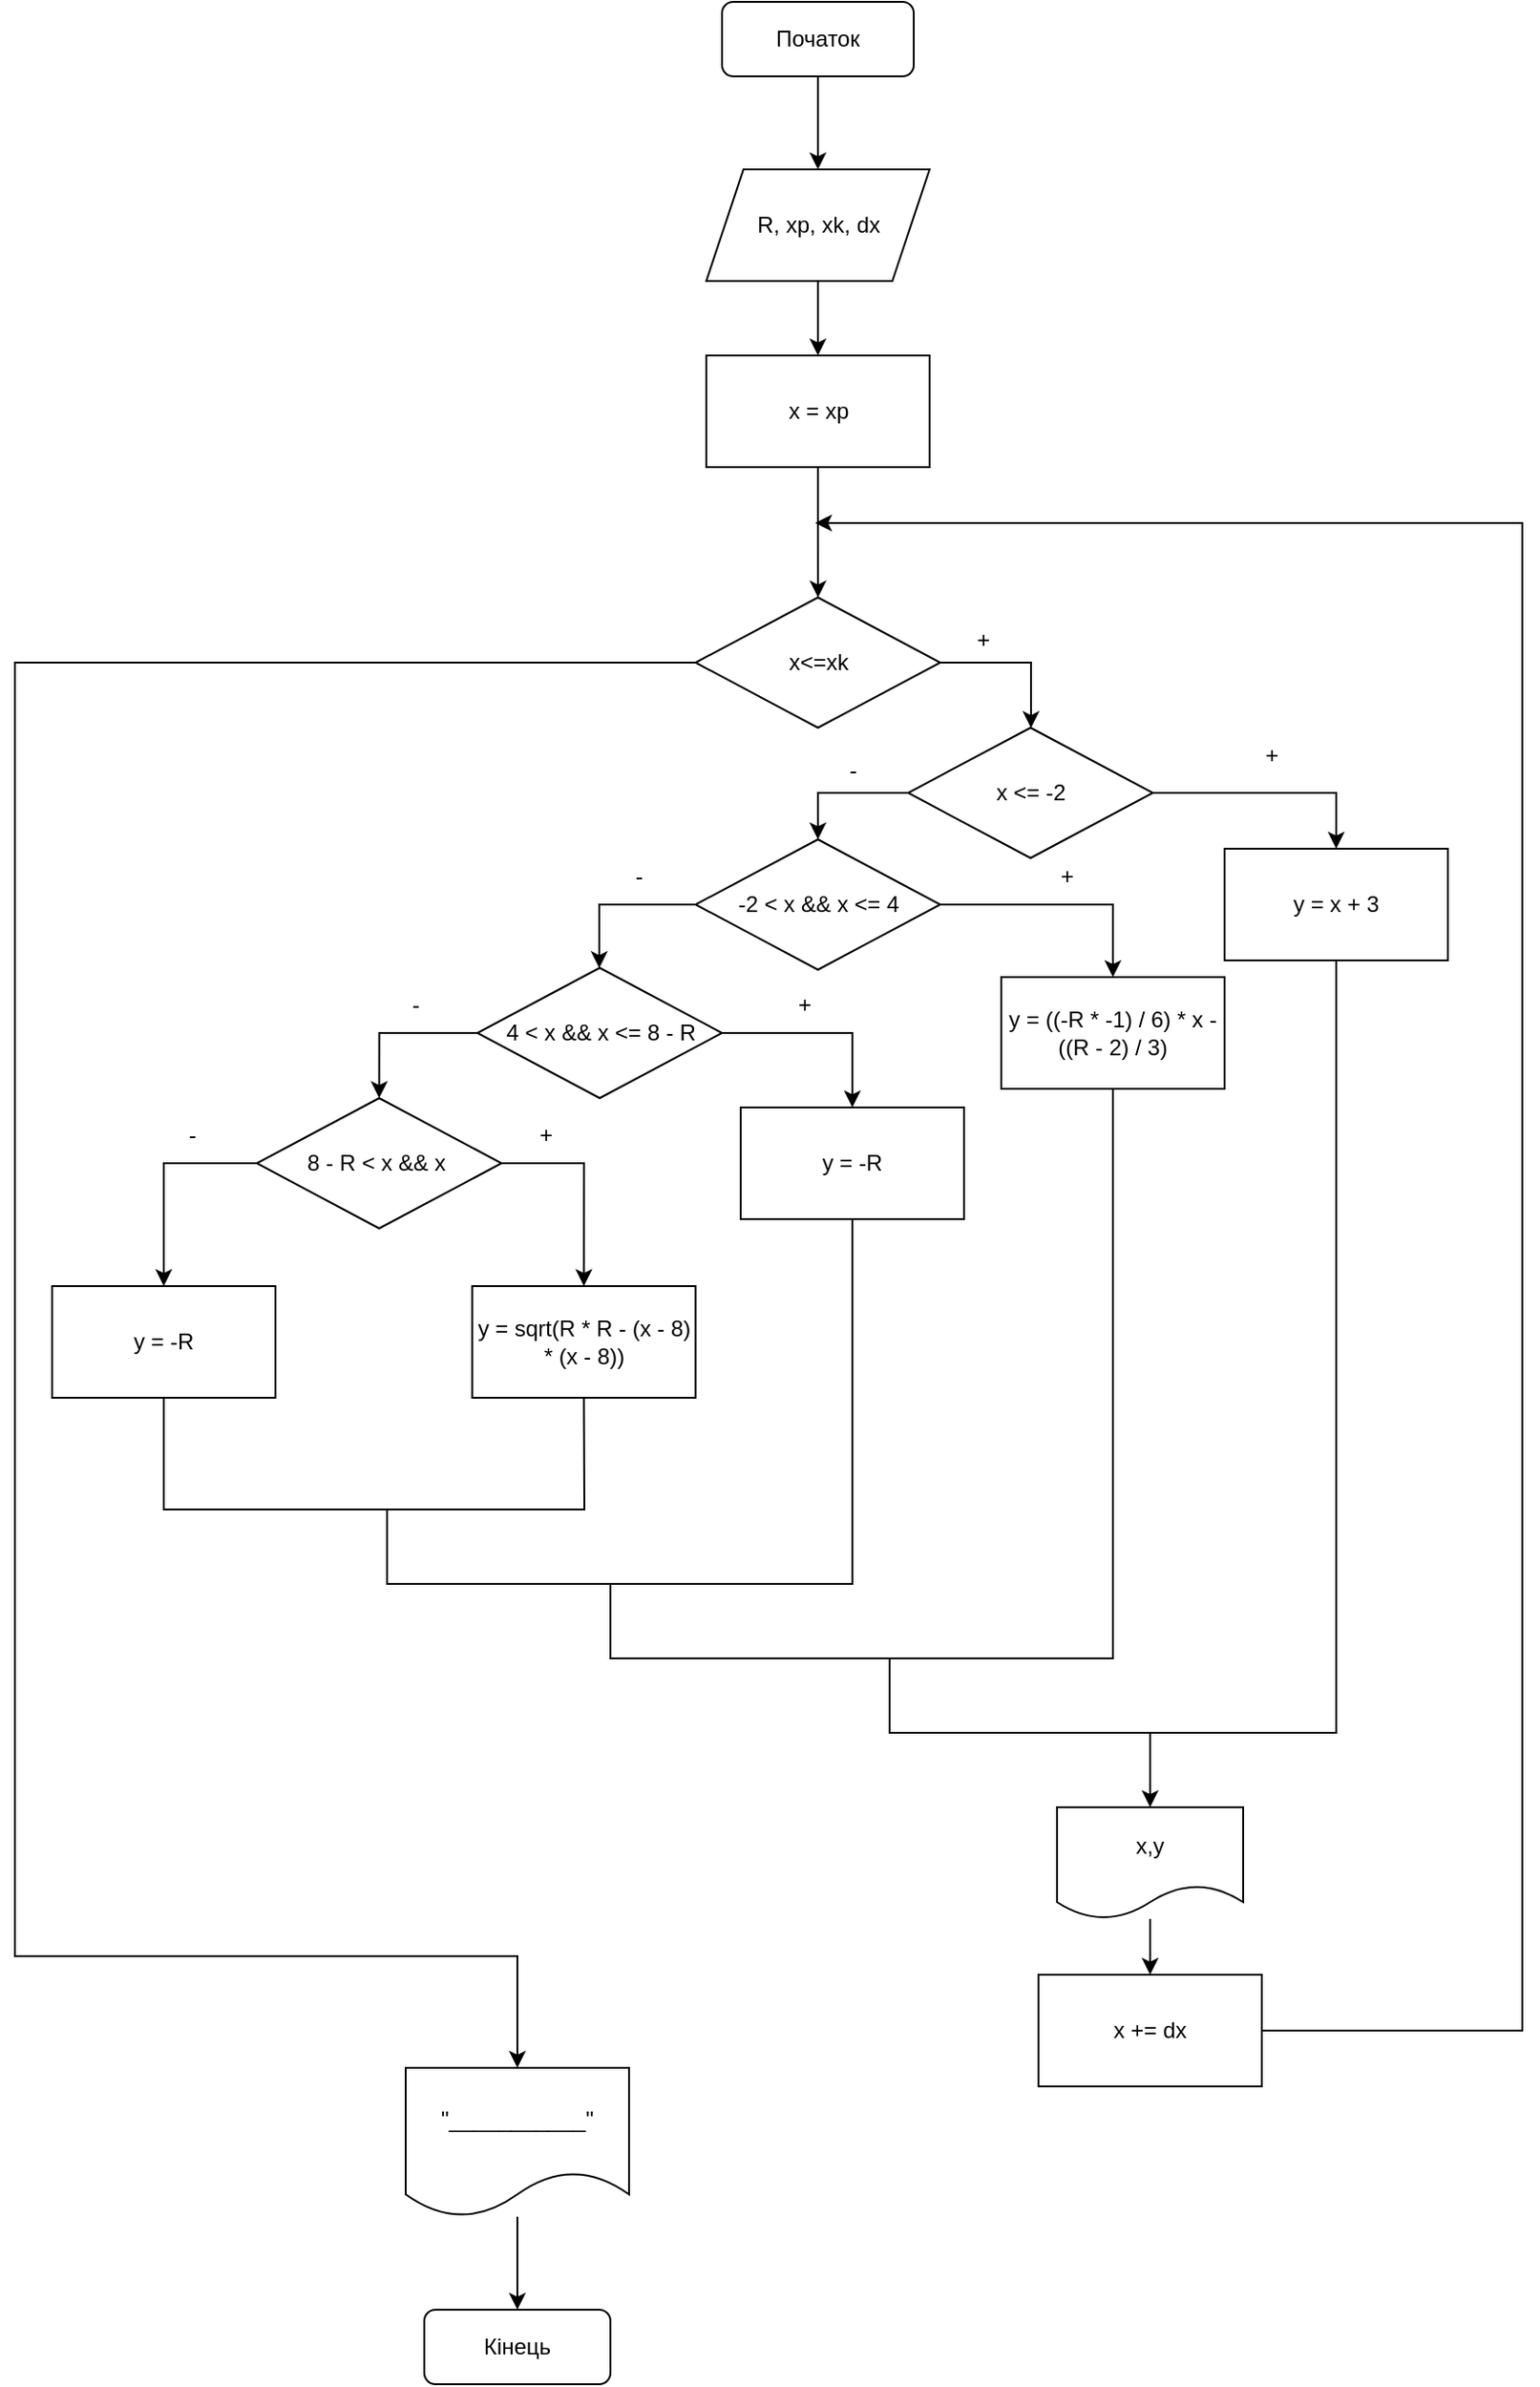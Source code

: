 <mxfile version="24.7.16">
  <diagram name="Сторінка-1" id="HWvusrkNrKHYag5J1fj5">
    <mxGraphModel dx="1980" dy="949" grid="1" gridSize="10" guides="1" tooltips="1" connect="1" arrows="1" fold="1" page="1" pageScale="1" pageWidth="827" pageHeight="1169" math="0" shadow="0">
      <root>
        <mxCell id="0" />
        <mxCell id="1" parent="0" />
        <mxCell id="_Qia8px2sYstyzCHap7Y-3" value="" style="edgeStyle=orthogonalEdgeStyle;rounded=0;orthogonalLoop=1;jettySize=auto;html=1;" edge="1" parent="1" source="_Qia8px2sYstyzCHap7Y-1" target="_Qia8px2sYstyzCHap7Y-2">
          <mxGeometry relative="1" as="geometry" />
        </mxCell>
        <mxCell id="_Qia8px2sYstyzCHap7Y-1" value="Початок" style="rounded=1;whiteSpace=wrap;html=1;" vertex="1" parent="1">
          <mxGeometry x="370" y="30" width="103" height="40" as="geometry" />
        </mxCell>
        <mxCell id="_Qia8px2sYstyzCHap7Y-5" value="" style="edgeStyle=orthogonalEdgeStyle;rounded=0;orthogonalLoop=1;jettySize=auto;html=1;" edge="1" parent="1" source="_Qia8px2sYstyzCHap7Y-2" target="_Qia8px2sYstyzCHap7Y-4">
          <mxGeometry relative="1" as="geometry" />
        </mxCell>
        <mxCell id="_Qia8px2sYstyzCHap7Y-2" value="R, xp, xk, dx" style="shape=parallelogram;perimeter=parallelogramPerimeter;whiteSpace=wrap;html=1;fixedSize=1;" vertex="1" parent="1">
          <mxGeometry x="361.5" y="120" width="120" height="60" as="geometry" />
        </mxCell>
        <mxCell id="_Qia8px2sYstyzCHap7Y-7" value="" style="edgeStyle=orthogonalEdgeStyle;rounded=0;orthogonalLoop=1;jettySize=auto;html=1;" edge="1" parent="1" source="_Qia8px2sYstyzCHap7Y-4" target="_Qia8px2sYstyzCHap7Y-6">
          <mxGeometry relative="1" as="geometry" />
        </mxCell>
        <mxCell id="_Qia8px2sYstyzCHap7Y-4" value="x = xp" style="whiteSpace=wrap;html=1;" vertex="1" parent="1">
          <mxGeometry x="361.5" y="220" width="120" height="60" as="geometry" />
        </mxCell>
        <mxCell id="_Qia8px2sYstyzCHap7Y-9" value="" style="edgeStyle=orthogonalEdgeStyle;rounded=0;orthogonalLoop=1;jettySize=auto;html=1;" edge="1" parent="1" source="_Qia8px2sYstyzCHap7Y-6" target="_Qia8px2sYstyzCHap7Y-8">
          <mxGeometry relative="1" as="geometry">
            <Array as="points">
              <mxPoint x="536" y="385" />
            </Array>
          </mxGeometry>
        </mxCell>
        <mxCell id="_Qia8px2sYstyzCHap7Y-38" style="edgeStyle=orthogonalEdgeStyle;rounded=0;orthogonalLoop=1;jettySize=auto;html=1;entryX=0.5;entryY=0;entryDx=0;entryDy=0;" edge="1" parent="1" source="_Qia8px2sYstyzCHap7Y-6" target="_Qia8px2sYstyzCHap7Y-37">
          <mxGeometry relative="1" as="geometry">
            <Array as="points">
              <mxPoint x="-10" y="385" />
              <mxPoint x="-10" y="1080" />
              <mxPoint x="260" y="1080" />
            </Array>
          </mxGeometry>
        </mxCell>
        <mxCell id="_Qia8px2sYstyzCHap7Y-6" value="x&amp;lt;=xk" style="rhombus;whiteSpace=wrap;html=1;" vertex="1" parent="1">
          <mxGeometry x="355.75" y="350" width="131.5" height="70" as="geometry" />
        </mxCell>
        <mxCell id="_Qia8px2sYstyzCHap7Y-11" style="edgeStyle=orthogonalEdgeStyle;rounded=0;orthogonalLoop=1;jettySize=auto;html=1;entryX=0.5;entryY=0;entryDx=0;entryDy=0;" edge="1" parent="1" source="_Qia8px2sYstyzCHap7Y-8" target="_Qia8px2sYstyzCHap7Y-10">
          <mxGeometry relative="1" as="geometry">
            <Array as="points">
              <mxPoint x="422" y="455" />
            </Array>
          </mxGeometry>
        </mxCell>
        <mxCell id="_Qia8px2sYstyzCHap7Y-25" style="edgeStyle=orthogonalEdgeStyle;rounded=0;orthogonalLoop=1;jettySize=auto;html=1;entryX=0.5;entryY=0;entryDx=0;entryDy=0;" edge="1" parent="1" source="_Qia8px2sYstyzCHap7Y-8" target="_Qia8px2sYstyzCHap7Y-24">
          <mxGeometry relative="1" as="geometry" />
        </mxCell>
        <mxCell id="_Qia8px2sYstyzCHap7Y-8" value="x &amp;lt;= -2" style="rhombus;whiteSpace=wrap;html=1;" vertex="1" parent="1">
          <mxGeometry x="470" y="420" width="131.5" height="70" as="geometry" />
        </mxCell>
        <mxCell id="_Qia8px2sYstyzCHap7Y-13" value="" style="edgeStyle=orthogonalEdgeStyle;rounded=0;orthogonalLoop=1;jettySize=auto;html=1;" edge="1" parent="1" source="_Qia8px2sYstyzCHap7Y-10" target="_Qia8px2sYstyzCHap7Y-12">
          <mxGeometry relative="1" as="geometry">
            <Array as="points">
              <mxPoint x="304" y="515" />
            </Array>
          </mxGeometry>
        </mxCell>
        <mxCell id="_Qia8px2sYstyzCHap7Y-23" style="edgeStyle=orthogonalEdgeStyle;rounded=0;orthogonalLoop=1;jettySize=auto;html=1;entryX=0.5;entryY=0;entryDx=0;entryDy=0;" edge="1" parent="1" source="_Qia8px2sYstyzCHap7Y-10" target="_Qia8px2sYstyzCHap7Y-22">
          <mxGeometry relative="1" as="geometry" />
        </mxCell>
        <mxCell id="_Qia8px2sYstyzCHap7Y-10" value="-2 &amp;lt; x &amp;amp;&amp;amp; x &amp;lt;= 4" style="rhombus;whiteSpace=wrap;html=1;" vertex="1" parent="1">
          <mxGeometry x="355.75" y="480" width="131.5" height="70" as="geometry" />
        </mxCell>
        <mxCell id="_Qia8px2sYstyzCHap7Y-15" style="edgeStyle=orthogonalEdgeStyle;rounded=0;orthogonalLoop=1;jettySize=auto;html=1;entryX=0.5;entryY=0;entryDx=0;entryDy=0;" edge="1" parent="1" source="_Qia8px2sYstyzCHap7Y-12" target="_Qia8px2sYstyzCHap7Y-14">
          <mxGeometry relative="1" as="geometry">
            <Array as="points">
              <mxPoint x="186" y="584" />
            </Array>
          </mxGeometry>
        </mxCell>
        <mxCell id="_Qia8px2sYstyzCHap7Y-21" style="edgeStyle=orthogonalEdgeStyle;rounded=0;orthogonalLoop=1;jettySize=auto;html=1;entryX=0.5;entryY=0;entryDx=0;entryDy=0;" edge="1" parent="1" source="_Qia8px2sYstyzCHap7Y-12" target="_Qia8px2sYstyzCHap7Y-20">
          <mxGeometry relative="1" as="geometry" />
        </mxCell>
        <mxCell id="_Qia8px2sYstyzCHap7Y-12" value="4 &amp;lt; x &amp;amp;&amp;amp; x &amp;lt;= 8 - R" style="rhombus;whiteSpace=wrap;html=1;" vertex="1" parent="1">
          <mxGeometry x="238.5" y="549" width="131.5" height="70" as="geometry" />
        </mxCell>
        <mxCell id="_Qia8px2sYstyzCHap7Y-17" value="" style="edgeStyle=orthogonalEdgeStyle;rounded=0;orthogonalLoop=1;jettySize=auto;html=1;" edge="1" parent="1" source="_Qia8px2sYstyzCHap7Y-14" target="_Qia8px2sYstyzCHap7Y-16">
          <mxGeometry relative="1" as="geometry">
            <Array as="points">
              <mxPoint x="70" y="654" />
            </Array>
          </mxGeometry>
        </mxCell>
        <mxCell id="_Qia8px2sYstyzCHap7Y-19" style="edgeStyle=orthogonalEdgeStyle;rounded=0;orthogonalLoop=1;jettySize=auto;html=1;entryX=0.5;entryY=0;entryDx=0;entryDy=0;" edge="1" parent="1" source="_Qia8px2sYstyzCHap7Y-14" target="_Qia8px2sYstyzCHap7Y-18">
          <mxGeometry relative="1" as="geometry">
            <Array as="points">
              <mxPoint x="296" y="654" />
            </Array>
          </mxGeometry>
        </mxCell>
        <mxCell id="_Qia8px2sYstyzCHap7Y-14" value="8 - R &amp;lt; x &amp;amp;&amp;amp; x&amp;nbsp;" style="rhombus;whiteSpace=wrap;html=1;" vertex="1" parent="1">
          <mxGeometry x="120" y="619" width="131.5" height="70" as="geometry" />
        </mxCell>
        <mxCell id="_Qia8px2sYstyzCHap7Y-16" value="y = -R" style="whiteSpace=wrap;html=1;" vertex="1" parent="1">
          <mxGeometry x="10" y="720" width="120" height="60" as="geometry" />
        </mxCell>
        <mxCell id="_Qia8px2sYstyzCHap7Y-18" value="y = sqrt(R * R - (x - 8) * (x - 8))" style="whiteSpace=wrap;html=1;" vertex="1" parent="1">
          <mxGeometry x="235.75" y="720" width="120" height="60" as="geometry" />
        </mxCell>
        <mxCell id="_Qia8px2sYstyzCHap7Y-20" value="y = -R" style="whiteSpace=wrap;html=1;" vertex="1" parent="1">
          <mxGeometry x="380" y="624" width="120" height="60" as="geometry" />
        </mxCell>
        <mxCell id="_Qia8px2sYstyzCHap7Y-22" value="y = ((-R * -1) / 6) * x - ((R - 2) / 3)" style="whiteSpace=wrap;html=1;" vertex="1" parent="1">
          <mxGeometry x="520" y="554" width="120" height="60" as="geometry" />
        </mxCell>
        <mxCell id="_Qia8px2sYstyzCHap7Y-24" value="y = x + 3" style="whiteSpace=wrap;html=1;" vertex="1" parent="1">
          <mxGeometry x="640" y="485" width="120" height="60" as="geometry" />
        </mxCell>
        <mxCell id="_Qia8px2sYstyzCHap7Y-26" value="" style="endArrow=none;html=1;rounded=0;entryX=0.5;entryY=1;entryDx=0;entryDy=0;exitX=0.5;exitY=1;exitDx=0;exitDy=0;" edge="1" parent="1" source="_Qia8px2sYstyzCHap7Y-16" target="_Qia8px2sYstyzCHap7Y-18">
          <mxGeometry width="50" height="50" relative="1" as="geometry">
            <mxPoint x="240" y="830" as="sourcePoint" />
            <mxPoint x="290" y="780" as="targetPoint" />
            <Array as="points">
              <mxPoint x="70" y="840" />
              <mxPoint x="296" y="840" />
            </Array>
          </mxGeometry>
        </mxCell>
        <mxCell id="_Qia8px2sYstyzCHap7Y-27" value="" style="endArrow=none;html=1;rounded=0;entryX=0.5;entryY=1;entryDx=0;entryDy=0;" edge="1" parent="1" target="_Qia8px2sYstyzCHap7Y-20">
          <mxGeometry width="50" height="50" relative="1" as="geometry">
            <mxPoint x="190" y="840" as="sourcePoint" />
            <mxPoint x="450" y="710" as="targetPoint" />
            <Array as="points">
              <mxPoint x="190" y="880" />
              <mxPoint x="440" y="880" />
            </Array>
          </mxGeometry>
        </mxCell>
        <mxCell id="_Qia8px2sYstyzCHap7Y-28" value="" style="endArrow=none;html=1;rounded=0;entryX=0.5;entryY=1;entryDx=0;entryDy=0;" edge="1" parent="1" target="_Qia8px2sYstyzCHap7Y-22">
          <mxGeometry width="50" height="50" relative="1" as="geometry">
            <mxPoint x="310" y="880" as="sourcePoint" />
            <mxPoint x="610" y="660" as="targetPoint" />
            <Array as="points">
              <mxPoint x="310" y="920" />
              <mxPoint x="580" y="920" />
            </Array>
          </mxGeometry>
        </mxCell>
        <mxCell id="_Qia8px2sYstyzCHap7Y-29" value="" style="endArrow=none;html=1;rounded=0;entryX=0.5;entryY=1;entryDx=0;entryDy=0;" edge="1" parent="1" target="_Qia8px2sYstyzCHap7Y-24">
          <mxGeometry width="50" height="50" relative="1" as="geometry">
            <mxPoint x="460" y="920" as="sourcePoint" />
            <mxPoint x="700" y="570" as="targetPoint" />
            <Array as="points">
              <mxPoint x="460" y="960" />
              <mxPoint x="700" y="960" />
            </Array>
          </mxGeometry>
        </mxCell>
        <mxCell id="_Qia8px2sYstyzCHap7Y-34" value="" style="edgeStyle=orthogonalEdgeStyle;rounded=0;orthogonalLoop=1;jettySize=auto;html=1;" edge="1" parent="1" source="_Qia8px2sYstyzCHap7Y-30" target="_Qia8px2sYstyzCHap7Y-33">
          <mxGeometry relative="1" as="geometry" />
        </mxCell>
        <mxCell id="_Qia8px2sYstyzCHap7Y-30" value="x,y" style="shape=document;whiteSpace=wrap;html=1;boundedLbl=1;" vertex="1" parent="1">
          <mxGeometry x="550" y="1000" width="100" height="60" as="geometry" />
        </mxCell>
        <mxCell id="_Qia8px2sYstyzCHap7Y-36" style="edgeStyle=orthogonalEdgeStyle;rounded=0;orthogonalLoop=1;jettySize=auto;html=1;" edge="1" parent="1" source="_Qia8px2sYstyzCHap7Y-33">
          <mxGeometry relative="1" as="geometry">
            <mxPoint x="420" y="310" as="targetPoint" />
            <Array as="points">
              <mxPoint x="800" y="1120" />
              <mxPoint x="800" y="310" />
            </Array>
          </mxGeometry>
        </mxCell>
        <mxCell id="_Qia8px2sYstyzCHap7Y-33" value="x += dx" style="rounded=0;whiteSpace=wrap;html=1;" vertex="1" parent="1">
          <mxGeometry x="540" y="1090" width="120" height="60" as="geometry" />
        </mxCell>
        <mxCell id="_Qia8px2sYstyzCHap7Y-35" value="" style="endArrow=classic;html=1;rounded=0;entryX=0.5;entryY=0;entryDx=0;entryDy=0;" edge="1" parent="1" target="_Qia8px2sYstyzCHap7Y-30">
          <mxGeometry width="50" height="50" relative="1" as="geometry">
            <mxPoint x="600" y="960" as="sourcePoint" />
            <mxPoint x="670" y="910" as="targetPoint" />
          </mxGeometry>
        </mxCell>
        <mxCell id="_Qia8px2sYstyzCHap7Y-51" value="" style="edgeStyle=orthogonalEdgeStyle;rounded=0;orthogonalLoop=1;jettySize=auto;html=1;" edge="1" parent="1" source="_Qia8px2sYstyzCHap7Y-37" target="_Qia8px2sYstyzCHap7Y-50">
          <mxGeometry relative="1" as="geometry" />
        </mxCell>
        <mxCell id="_Qia8px2sYstyzCHap7Y-37" value="&quot;___________&quot;" style="shape=document;whiteSpace=wrap;html=1;boundedLbl=1;" vertex="1" parent="1">
          <mxGeometry x="200" y="1140" width="120" height="80" as="geometry" />
        </mxCell>
        <mxCell id="_Qia8px2sYstyzCHap7Y-39" value="+" style="text;html=1;align=center;verticalAlign=middle;resizable=0;points=[];autosize=1;strokeColor=none;fillColor=none;" vertex="1" parent="1">
          <mxGeometry x="495" y="358" width="30" height="30" as="geometry" />
        </mxCell>
        <mxCell id="_Qia8px2sYstyzCHap7Y-40" value="+" style="text;html=1;align=center;verticalAlign=middle;resizable=0;points=[];autosize=1;strokeColor=none;fillColor=none;" vertex="1" parent="1">
          <mxGeometry x="650" y="420" width="30" height="30" as="geometry" />
        </mxCell>
        <mxCell id="_Qia8px2sYstyzCHap7Y-41" value="+" style="text;html=1;align=center;verticalAlign=middle;resizable=0;points=[];autosize=1;strokeColor=none;fillColor=none;" vertex="1" parent="1">
          <mxGeometry x="540" y="485" width="30" height="30" as="geometry" />
        </mxCell>
        <mxCell id="_Qia8px2sYstyzCHap7Y-42" value="+" style="text;html=1;align=center;verticalAlign=middle;resizable=0;points=[];autosize=1;strokeColor=none;fillColor=none;" vertex="1" parent="1">
          <mxGeometry x="399" y="554" width="30" height="30" as="geometry" />
        </mxCell>
        <mxCell id="_Qia8px2sYstyzCHap7Y-43" value="+" style="text;html=1;align=center;verticalAlign=middle;resizable=0;points=[];autosize=1;strokeColor=none;fillColor=none;" vertex="1" parent="1">
          <mxGeometry x="260" y="624" width="30" height="30" as="geometry" />
        </mxCell>
        <mxCell id="_Qia8px2sYstyzCHap7Y-45" value="-" style="text;html=1;align=center;verticalAlign=middle;resizable=0;points=[];autosize=1;strokeColor=none;fillColor=none;" vertex="1" parent="1">
          <mxGeometry x="425" y="428" width="30" height="30" as="geometry" />
        </mxCell>
        <mxCell id="_Qia8px2sYstyzCHap7Y-46" value="-" style="text;html=1;align=center;verticalAlign=middle;resizable=0;points=[];autosize=1;strokeColor=none;fillColor=none;" vertex="1" parent="1">
          <mxGeometry x="310" y="485" width="30" height="30" as="geometry" />
        </mxCell>
        <mxCell id="_Qia8px2sYstyzCHap7Y-47" value="-" style="text;html=1;align=center;verticalAlign=middle;resizable=0;points=[];autosize=1;strokeColor=none;fillColor=none;" vertex="1" parent="1">
          <mxGeometry x="190" y="554" width="30" height="30" as="geometry" />
        </mxCell>
        <mxCell id="_Qia8px2sYstyzCHap7Y-48" value="-" style="text;html=1;align=center;verticalAlign=middle;resizable=0;points=[];autosize=1;strokeColor=none;fillColor=none;" vertex="1" parent="1">
          <mxGeometry x="70" y="624" width="30" height="30" as="geometry" />
        </mxCell>
        <mxCell id="_Qia8px2sYstyzCHap7Y-50" value="Кінець" style="rounded=1;whiteSpace=wrap;html=1;" vertex="1" parent="1">
          <mxGeometry x="210" y="1270" width="100" height="40" as="geometry" />
        </mxCell>
      </root>
    </mxGraphModel>
  </diagram>
</mxfile>
